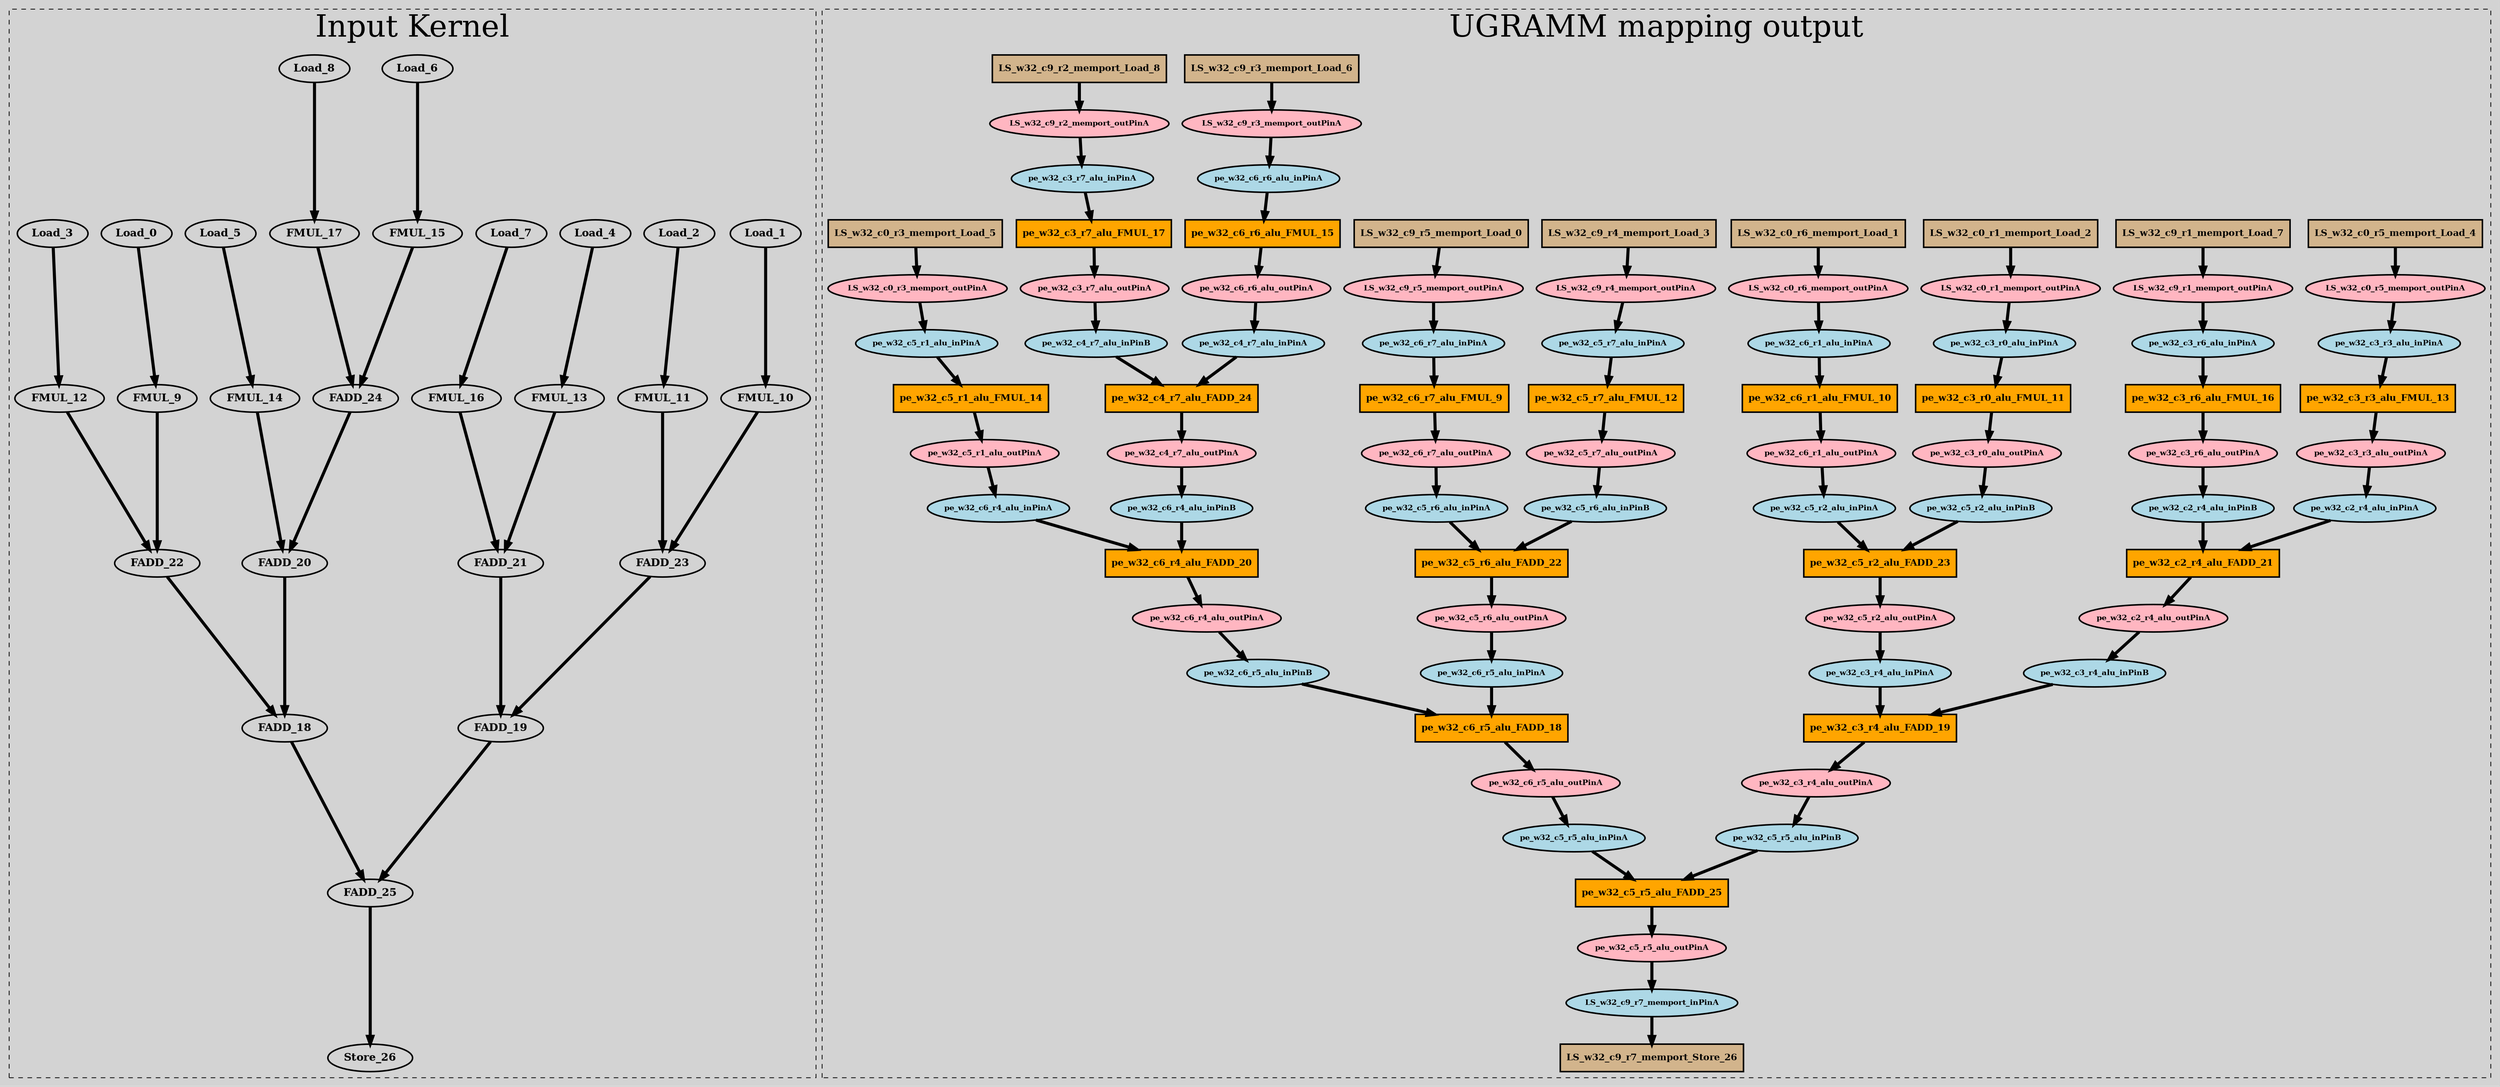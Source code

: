 digraph {
graph [bgcolor=lightgray];
 node [style=filled, fontname="times-bold", penwidth=2];
 edge [penwidth=4]; 
 splines=true; rankdir=TB;
subgraph cluster_1 {
 label = "Input Kernel"; fontsize = 40; style=dashed; 
 edge [minlen=3]
FADD_18;
FADD_19;
FADD_20;
FADD_21;
FADD_22;
FADD_23;
FADD_24;
FADD_25;
FMUL_10;
FMUL_11;
FMUL_12;
FMUL_13;
FMUL_14;
FMUL_15;
FMUL_16;
FMUL_17;
FMUL_9;
Load_0;
Load_1;
Load_2;
Load_3;
Load_4;
Load_5;
Load_6;
Load_7;
Load_8;
Store_26;
  Load_0 -> FMUL_9;
  Load_1 -> FMUL_10;
  Load_2 -> FMUL_11;
  Load_3 -> FMUL_12;
  Load_4 -> FMUL_13;
  Load_5 -> FMUL_14;
  Load_6 -> FMUL_15;
  Load_7 -> FMUL_16;
  Load_8 -> FMUL_17;
  FMUL_9 -> FADD_22;
  FMUL_10 -> FADD_23;
  FMUL_11 -> FADD_23;
  FMUL_12 -> FADD_22;
  FMUL_13 -> FADD_21;
  FMUL_14 -> FADD_20;
  FMUL_15 -> FADD_24;
  FMUL_16 -> FADD_21;
  FMUL_17 -> FADD_24;
  FADD_25 -> Store_26;
  FADD_24 -> FADD_20;
  FADD_23 -> FADD_19;
  FADD_22 -> FADD_18;
  FADD_21 -> FADD_19;
  FADD_20 -> FADD_18;
  FADD_19 -> FADD_25;
  FADD_18 -> FADD_25;
}
subgraph cluster_0 {
 label = "UGRAMM mapping output"; fontsize = 40; style=dashed;
LS_w32_c0_r3_memport_outPinA [shape="oval" width=0.1 fontsize=10 fillcolor="#FFB6C1"]
LS_w32_c0_r5_memport_Load_4 [shape="rectangle" width=0.5 fontsize=12 fillcolor="#D2B48C"]
LS_w32_c0_r5_memport_Load_4 -> LS_w32_c0_r5_memport_outPinA
LS_w32_c0_r5_memport_outPinA [shape="oval" width=0.1 fontsize=10 fillcolor="#FFB6C1"]
LS_w32_c0_r6_memport_Load_1 [shape="rectangle" width=0.5 fontsize=12 fillcolor="#D2B48C"]
LS_w32_c0_r6_memport_Load_1 -> LS_w32_c0_r6_memport_outPinA
LS_w32_c0_r6_memport_outPinA [shape="oval" width=0.1 fontsize=10 fillcolor="#FFB6C1"]
LS_w32_c9_r1_memport_Load_7 [shape="rectangle" width=0.5 fontsize=12 fillcolor="#D2B48C"]
LS_w32_c9_r1_memport_Load_7 -> LS_w32_c9_r1_memport_outPinA
pe_w32_c2_r4_alu_FADD_21 [shape="rectangle" width=0.5 fontsize=12 fillcolor="#FFA500"]
pe_w32_c2_r4_alu_FADD_21 -> pe_w32_c2_r4_alu_outPinA
pe_w32_c2_r4_alu_inPinA -> pe_w32_c2_r4_alu_FADD_21
pe_w32_c2_r4_alu_inPinB -> pe_w32_c2_r4_alu_FADD_21
pe_w32_c2_r4_alu_inPinA [shape="oval" width=0.1 fontsize=10 fillcolor="#ADD8E6"]
pe_w32_c2_r4_alu_inPinB [shape="oval" width=0.1 fontsize=10 fillcolor="#ADD8E6"]
pe_w32_c2_r4_alu_outPinA [shape="oval" width=0.1 fontsize=10 fillcolor="#FFB6C1"]
LS_w32_c9_r1_memport_outPinA [shape="oval" width=0.1 fontsize=10 fillcolor="#FFB6C1"]
LS_w32_c0_r1_memport_Load_2 [shape="rectangle" width=0.5 fontsize=12 fillcolor="#D2B48C"]
LS_w32_c0_r1_memport_Load_2 -> LS_w32_c0_r1_memport_outPinA
LS_w32_c9_r2_memport_Load_8 [shape="rectangle" width=0.5 fontsize=12 fillcolor="#D2B48C"]
LS_w32_c9_r2_memport_Load_8 -> LS_w32_c9_r2_memport_outPinA
LS_w32_c9_r2_memport_outPinA [shape="oval" width=0.1 fontsize=10 fillcolor="#FFB6C1"]
LS_w32_c9_r3_memport_Load_6 [shape="rectangle" width=0.5 fontsize=12 fillcolor="#D2B48C"]
LS_w32_c9_r3_memport_Load_6 -> LS_w32_c9_r3_memport_outPinA
LS_w32_c9_r3_memport_outPinA [shape="oval" width=0.1 fontsize=10 fillcolor="#FFB6C1"]
pe_w32_c3_r0_alu_FMUL_11 [shape="rectangle" width=0.5 fontsize=12 fillcolor="#FFA500"]
pe_w32_c3_r0_alu_FMUL_11 -> pe_w32_c3_r0_alu_outPinA
pe_w32_c3_r0_alu_inPinA -> pe_w32_c3_r0_alu_FMUL_11
pe_w32_c3_r0_alu_inPinA [shape="oval" width=0.1 fontsize=10 fillcolor="#ADD8E6"]
pe_w32_c3_r0_alu_outPinA [shape="oval" width=0.1 fontsize=10 fillcolor="#FFB6C1"]
LS_w32_c9_r4_memport_Load_3 [shape="rectangle" width=0.5 fontsize=12 fillcolor="#D2B48C"]
LS_w32_c9_r4_memport_Load_3 -> LS_w32_c9_r4_memport_outPinA
LS_w32_c9_r4_memport_outPinA [shape="oval" width=0.1 fontsize=10 fillcolor="#FFB6C1"]
LS_w32_c9_r5_memport_Load_0 [shape="rectangle" width=0.5 fontsize=12 fillcolor="#D2B48C"]
LS_w32_c9_r5_memport_Load_0 -> LS_w32_c9_r5_memport_outPinA
pe_w32_c3_r3_alu_FMUL_13 [shape="rectangle" width=0.5 fontsize=12 fillcolor="#FFA500"]
pe_w32_c3_r3_alu_FMUL_13 -> pe_w32_c3_r3_alu_outPinA
pe_w32_c3_r3_alu_inPinA -> pe_w32_c3_r3_alu_FMUL_13
pe_w32_c3_r3_alu_inPinA [shape="oval" width=0.1 fontsize=10 fillcolor="#ADD8E6"]
pe_w32_c3_r3_alu_outPinA [shape="oval" width=0.1 fontsize=10 fillcolor="#FFB6C1"]
LS_w32_c9_r5_memport_outPinA [shape="oval" width=0.1 fontsize=10 fillcolor="#FFB6C1"]
pe_w32_c3_r4_alu_FADD_19 [shape="rectangle" width=0.5 fontsize=12 fillcolor="#FFA500"]
pe_w32_c3_r4_alu_FADD_19 -> pe_w32_c3_r4_alu_outPinA
pe_w32_c3_r4_alu_inPinA -> pe_w32_c3_r4_alu_FADD_19
pe_w32_c3_r4_alu_inPinB -> pe_w32_c3_r4_alu_FADD_19
pe_w32_c3_r4_alu_inPinA [shape="oval" width=0.1 fontsize=10 fillcolor="#ADD8E6"]
pe_w32_c3_r4_alu_inPinB [shape="oval" width=0.1 fontsize=10 fillcolor="#ADD8E6"]
pe_w32_c3_r4_alu_outPinA [shape="oval" width=0.1 fontsize=10 fillcolor="#FFB6C1"]
LS_w32_c9_r7_memport_Store_26 [shape="rectangle" width=0.5 fontsize=12 fillcolor="#D2B48C"]
LS_w32_c9_r7_memport_inPinA -> LS_w32_c9_r7_memport_Store_26
pe_w32_c3_r6_alu_FMUL_16 [shape="rectangle" width=0.5 fontsize=12 fillcolor="#FFA500"]
pe_w32_c3_r6_alu_FMUL_16 -> pe_w32_c3_r6_alu_outPinA
pe_w32_c3_r6_alu_inPinA -> pe_w32_c3_r6_alu_FMUL_16
pe_w32_c3_r6_alu_inPinA [shape="oval" width=0.1 fontsize=10 fillcolor="#ADD8E6"]
LS_w32_c9_r7_memport_inPinA [shape="oval" width=0.1 fontsize=10 fillcolor="#ADD8E6"]
pe_w32_c3_r6_alu_outPinA [shape="oval" width=0.1 fontsize=10 fillcolor="#FFB6C1"]
pe_w32_c3_r7_alu_FMUL_17 [shape="rectangle" width=0.5 fontsize=12 fillcolor="#FFA500"]
pe_w32_c3_r7_alu_FMUL_17 -> pe_w32_c3_r7_alu_outPinA
pe_w32_c3_r7_alu_inPinA -> pe_w32_c3_r7_alu_FMUL_17
pe_w32_c3_r7_alu_inPinA [shape="oval" width=0.1 fontsize=10 fillcolor="#ADD8E6"]
pe_w32_c3_r7_alu_outPinA [shape="oval" width=0.1 fontsize=10 fillcolor="#FFB6C1"]
LS_w32_c0_r1_memport_outPinA [shape="oval" width=0.1 fontsize=10 fillcolor="#FFB6C1"]
pe_w32_c4_r7_alu_FADD_24 [shape="rectangle" width=0.5 fontsize=12 fillcolor="#FFA500"]
pe_w32_c4_r7_alu_FADD_24 -> pe_w32_c4_r7_alu_outPinA
pe_w32_c4_r7_alu_inPinA -> pe_w32_c4_r7_alu_FADD_24
pe_w32_c4_r7_alu_inPinB -> pe_w32_c4_r7_alu_FADD_24
pe_w32_c4_r7_alu_inPinA [shape="oval" width=0.1 fontsize=10 fillcolor="#ADD8E6"]
pe_w32_c4_r7_alu_inPinB [shape="oval" width=0.1 fontsize=10 fillcolor="#ADD8E6"]
pe_w32_c4_r7_alu_outPinA [shape="oval" width=0.1 fontsize=10 fillcolor="#FFB6C1"]
pe_w32_c5_r1_alu_FMUL_14 [shape="rectangle" width=0.5 fontsize=12 fillcolor="#FFA500"]
pe_w32_c5_r1_alu_FMUL_14 -> pe_w32_c5_r1_alu_outPinA
pe_w32_c5_r1_alu_inPinA -> pe_w32_c5_r1_alu_FMUL_14
pe_w32_c5_r1_alu_inPinA [shape="oval" width=0.1 fontsize=10 fillcolor="#ADD8E6"]
pe_w32_c5_r1_alu_outPinA [shape="oval" width=0.1 fontsize=10 fillcolor="#FFB6C1"]
pe_w32_c5_r2_alu_FADD_23 [shape="rectangle" width=0.5 fontsize=12 fillcolor="#FFA500"]
pe_w32_c5_r2_alu_FADD_23 -> pe_w32_c5_r2_alu_outPinA
pe_w32_c5_r2_alu_inPinA -> pe_w32_c5_r2_alu_FADD_23
pe_w32_c5_r2_alu_inPinB -> pe_w32_c5_r2_alu_FADD_23
pe_w32_c5_r2_alu_inPinA [shape="oval" width=0.1 fontsize=10 fillcolor="#ADD8E6"]
pe_w32_c5_r2_alu_inPinB [shape="oval" width=0.1 fontsize=10 fillcolor="#ADD8E6"]
pe_w32_c5_r2_alu_outPinA [shape="oval" width=0.1 fontsize=10 fillcolor="#FFB6C1"]
pe_w32_c5_r5_alu_FADD_25 [shape="rectangle" width=0.5 fontsize=12 fillcolor="#FFA500"]
pe_w32_c5_r5_alu_FADD_25 -> pe_w32_c5_r5_alu_outPinA
pe_w32_c5_r5_alu_inPinA -> pe_w32_c5_r5_alu_FADD_25
pe_w32_c5_r5_alu_inPinB -> pe_w32_c5_r5_alu_FADD_25
pe_w32_c5_r5_alu_inPinA [shape="oval" width=0.1 fontsize=10 fillcolor="#ADD8E6"]
pe_w32_c5_r5_alu_inPinB [shape="oval" width=0.1 fontsize=10 fillcolor="#ADD8E6"]
pe_w32_c5_r5_alu_outPinA [shape="oval" width=0.1 fontsize=10 fillcolor="#FFB6C1"]
pe_w32_c5_r6_alu_FADD_22 [shape="rectangle" width=0.5 fontsize=12 fillcolor="#FFA500"]
pe_w32_c5_r6_alu_FADD_22 -> pe_w32_c5_r6_alu_outPinA
pe_w32_c5_r6_alu_inPinA -> pe_w32_c5_r6_alu_FADD_22
pe_w32_c5_r6_alu_inPinB -> pe_w32_c5_r6_alu_FADD_22
pe_w32_c5_r6_alu_inPinA [shape="oval" width=0.1 fontsize=10 fillcolor="#ADD8E6"]
pe_w32_c5_r6_alu_inPinB [shape="oval" width=0.1 fontsize=10 fillcolor="#ADD8E6"]
pe_w32_c5_r6_alu_outPinA [shape="oval" width=0.1 fontsize=10 fillcolor="#FFB6C1"]
pe_w32_c5_r7_alu_FMUL_12 [shape="rectangle" width=0.5 fontsize=12 fillcolor="#FFA500"]
pe_w32_c5_r7_alu_FMUL_12 -> pe_w32_c5_r7_alu_outPinA
pe_w32_c5_r7_alu_inPinA -> pe_w32_c5_r7_alu_FMUL_12
pe_w32_c5_r7_alu_inPinA [shape="oval" width=0.1 fontsize=10 fillcolor="#ADD8E6"]
pe_w32_c5_r7_alu_outPinA [shape="oval" width=0.1 fontsize=10 fillcolor="#FFB6C1"]
pe_w32_c6_r1_alu_FMUL_10 [shape="rectangle" width=0.5 fontsize=12 fillcolor="#FFA500"]
pe_w32_c6_r1_alu_FMUL_10 -> pe_w32_c6_r1_alu_outPinA
pe_w32_c6_r1_alu_inPinA -> pe_w32_c6_r1_alu_FMUL_10
pe_w32_c6_r1_alu_inPinA [shape="oval" width=0.1 fontsize=10 fillcolor="#ADD8E6"]
pe_w32_c6_r1_alu_outPinA [shape="oval" width=0.1 fontsize=10 fillcolor="#FFB6C1"]
pe_w32_c6_r4_alu_FADD_20 [shape="rectangle" width=0.5 fontsize=12 fillcolor="#FFA500"]
pe_w32_c6_r4_alu_FADD_20 -> pe_w32_c6_r4_alu_outPinA
pe_w32_c6_r4_alu_inPinA -> pe_w32_c6_r4_alu_FADD_20
pe_w32_c6_r4_alu_inPinB -> pe_w32_c6_r4_alu_FADD_20
pe_w32_c6_r4_alu_inPinA [shape="oval" width=0.1 fontsize=10 fillcolor="#ADD8E6"]
pe_w32_c6_r4_alu_inPinB [shape="oval" width=0.1 fontsize=10 fillcolor="#ADD8E6"]
pe_w32_c6_r4_alu_outPinA [shape="oval" width=0.1 fontsize=10 fillcolor="#FFB6C1"]
pe_w32_c6_r5_alu_FADD_18 [shape="rectangle" width=0.5 fontsize=12 fillcolor="#FFA500"]
pe_w32_c6_r5_alu_FADD_18 -> pe_w32_c6_r5_alu_outPinA
pe_w32_c6_r5_alu_inPinA -> pe_w32_c6_r5_alu_FADD_18
pe_w32_c6_r5_alu_inPinB -> pe_w32_c6_r5_alu_FADD_18
pe_w32_c6_r5_alu_inPinA [shape="oval" width=0.1 fontsize=10 fillcolor="#ADD8E6"]
pe_w32_c6_r5_alu_inPinB [shape="oval" width=0.1 fontsize=10 fillcolor="#ADD8E6"]
pe_w32_c6_r5_alu_outPinA [shape="oval" width=0.1 fontsize=10 fillcolor="#FFB6C1"]
pe_w32_c6_r6_alu_FMUL_15 [shape="rectangle" width=0.5 fontsize=12 fillcolor="#FFA500"]
pe_w32_c6_r6_alu_FMUL_15 -> pe_w32_c6_r6_alu_outPinA
pe_w32_c6_r6_alu_inPinA -> pe_w32_c6_r6_alu_FMUL_15
pe_w32_c6_r6_alu_inPinA [shape="oval" width=0.1 fontsize=10 fillcolor="#ADD8E6"]
pe_w32_c6_r6_alu_outPinA [shape="oval" width=0.1 fontsize=10 fillcolor="#FFB6C1"]
LS_w32_c0_r3_memport_Load_5 [shape="rectangle" width=0.5 fontsize=12 fillcolor="#D2B48C"]
LS_w32_c0_r3_memport_Load_5 -> LS_w32_c0_r3_memport_outPinA
pe_w32_c6_r7_alu_FMUL_9 [shape="rectangle" width=0.5 fontsize=12 fillcolor="#FFA500"]
pe_w32_c6_r7_alu_FMUL_9 -> pe_w32_c6_r7_alu_outPinA
pe_w32_c6_r7_alu_inPinA -> pe_w32_c6_r7_alu_FMUL_9
pe_w32_c6_r7_alu_inPinA [shape="oval" width=0.1 fontsize=10 fillcolor="#ADD8E6"]
pe_w32_c6_r7_alu_outPinA [shape="oval" width=0.1 fontsize=10 fillcolor="#FFB6C1"]
pe_w32_c6_r5_alu_outPinA -> pe_w32_c5_r5_alu_inPinA
pe_w32_c3_r4_alu_outPinA -> pe_w32_c5_r5_alu_inPinB
pe_w32_c6_r4_alu_outPinA -> pe_w32_c6_r5_alu_inPinB
pe_w32_c2_r4_alu_outPinA -> pe_w32_c3_r4_alu_inPinB
pe_w32_c5_r6_alu_outPinA -> pe_w32_c6_r5_alu_inPinA
pe_w32_c5_r2_alu_outPinA -> pe_w32_c3_r4_alu_inPinA
pe_w32_c4_r7_alu_outPinA -> pe_w32_c6_r4_alu_inPinB
pe_w32_c5_r5_alu_outPinA -> LS_w32_c9_r7_memport_inPinA
pe_w32_c6_r1_alu_outPinA -> pe_w32_c5_r2_alu_inPinA
pe_w32_c3_r0_alu_outPinA -> pe_w32_c5_r2_alu_inPinB
pe_w32_c5_r7_alu_outPinA -> pe_w32_c5_r6_alu_inPinB
pe_w32_c3_r3_alu_outPinA -> pe_w32_c2_r4_alu_inPinA
pe_w32_c5_r1_alu_outPinA -> pe_w32_c6_r4_alu_inPinA
pe_w32_c6_r6_alu_outPinA -> pe_w32_c4_r7_alu_inPinA
pe_w32_c3_r6_alu_outPinA -> pe_w32_c2_r4_alu_inPinB
pe_w32_c3_r7_alu_outPinA -> pe_w32_c4_r7_alu_inPinB
pe_w32_c6_r7_alu_outPinA -> pe_w32_c5_r6_alu_inPinA
LS_w32_c9_r5_memport_outPinA -> pe_w32_c6_r7_alu_inPinA
LS_w32_c0_r6_memport_outPinA -> pe_w32_c6_r1_alu_inPinA
LS_w32_c0_r1_memport_outPinA -> pe_w32_c3_r0_alu_inPinA
LS_w32_c9_r4_memport_outPinA -> pe_w32_c5_r7_alu_inPinA
LS_w32_c0_r5_memport_outPinA -> pe_w32_c3_r3_alu_inPinA
LS_w32_c0_r3_memport_outPinA -> pe_w32_c5_r1_alu_inPinA
LS_w32_c9_r3_memport_outPinA -> pe_w32_c6_r6_alu_inPinA
LS_w32_c9_r1_memport_outPinA -> pe_w32_c3_r6_alu_inPinA
LS_w32_c9_r2_memport_outPinA -> pe_w32_c3_r7_alu_inPinA
}
}
